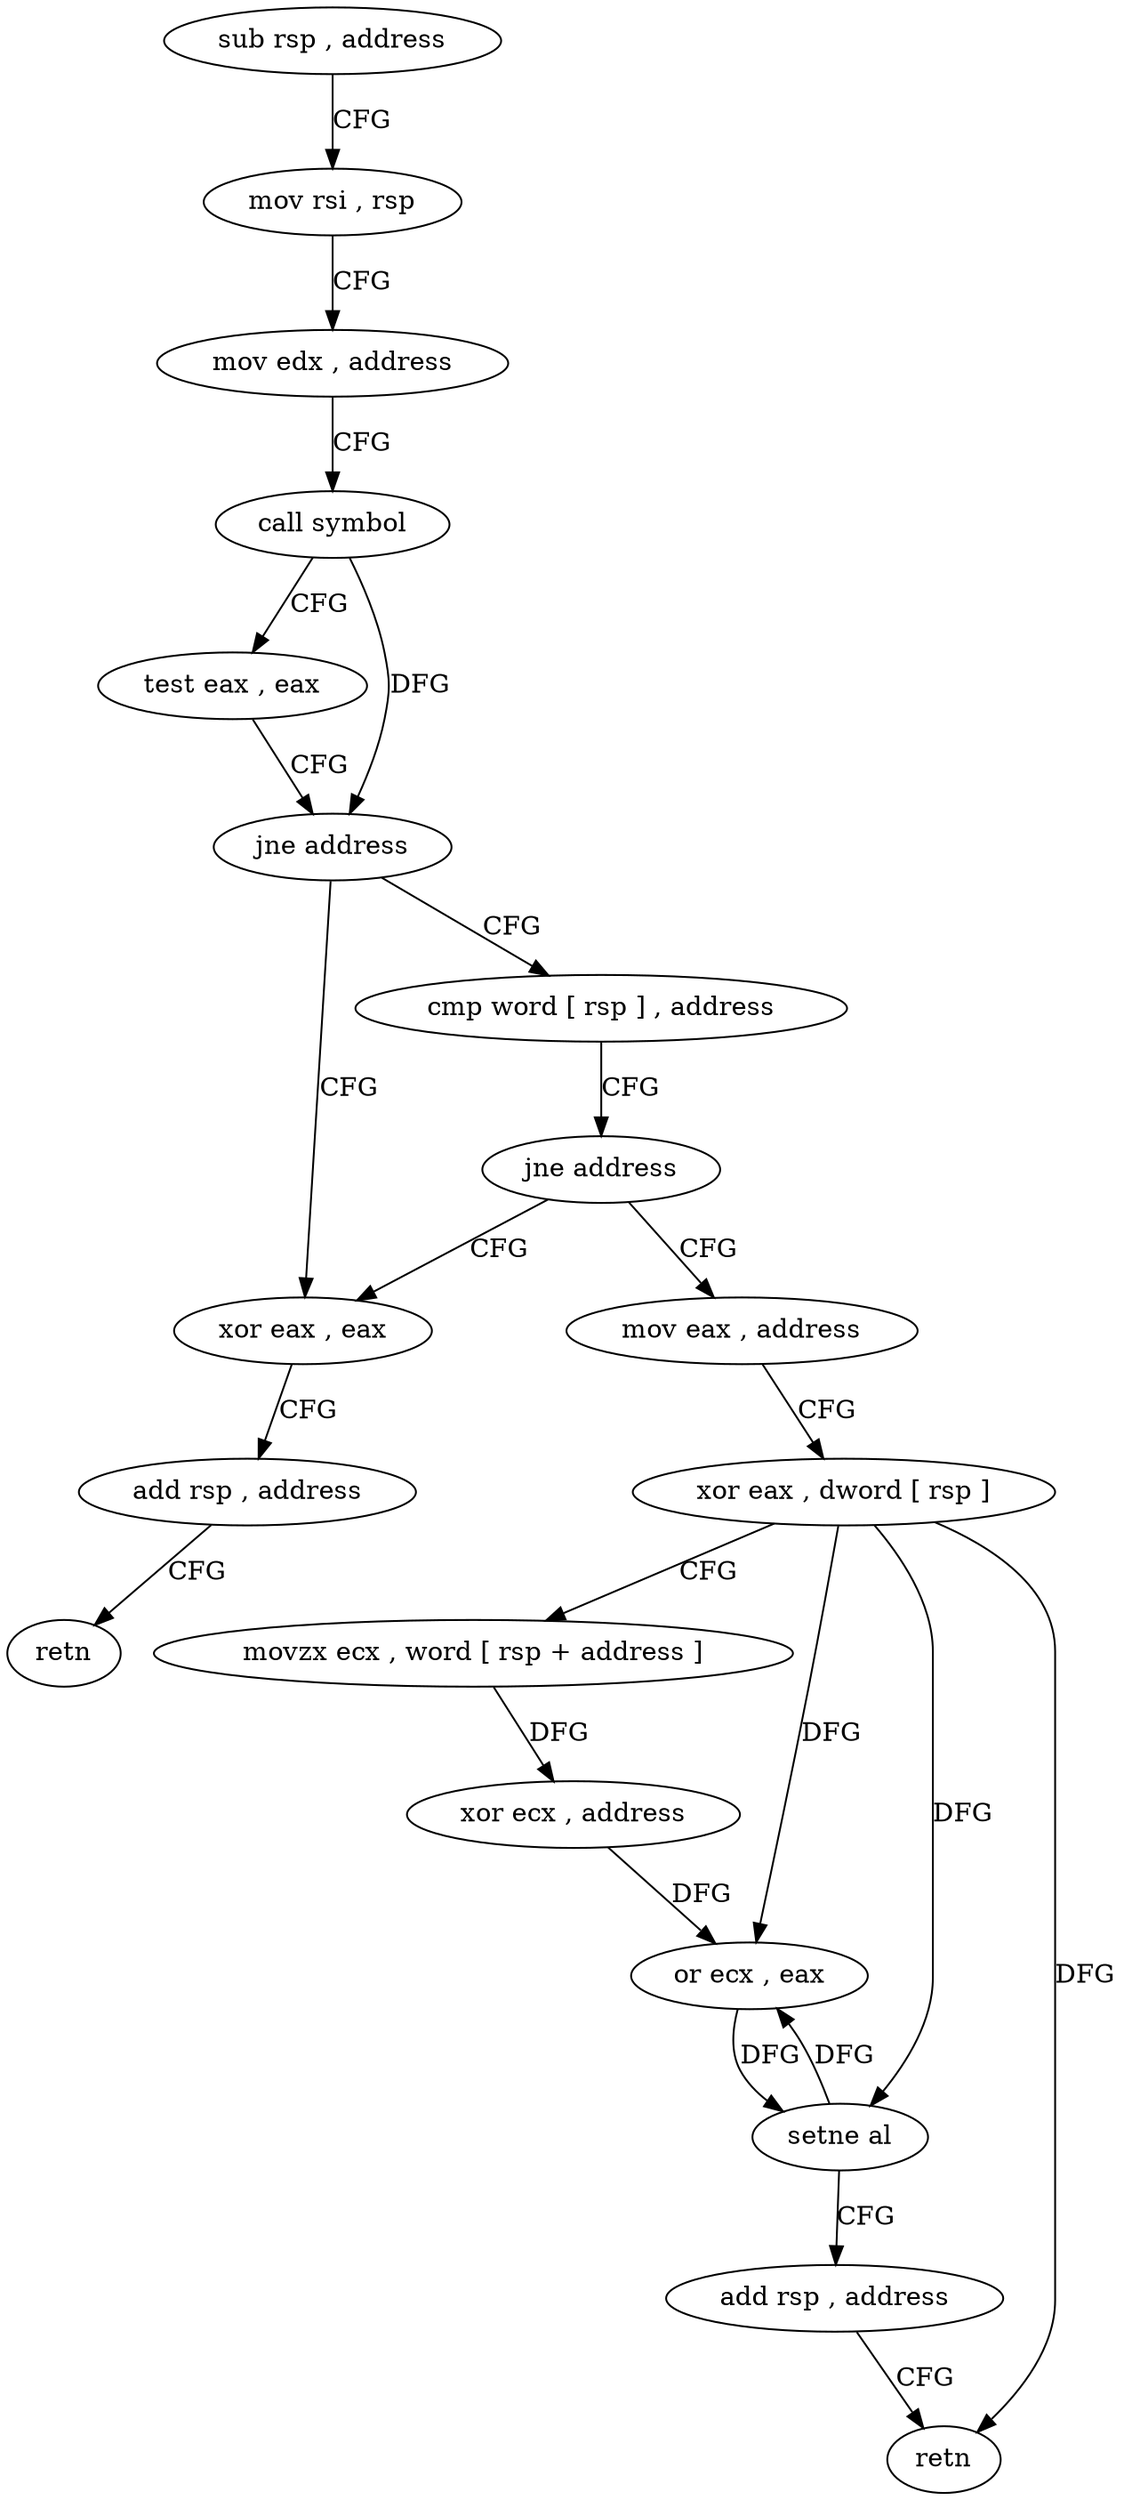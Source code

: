 digraph "func" {
"168720" [label = "sub rsp , address" ]
"168727" [label = "mov rsi , rsp" ]
"168730" [label = "mov edx , address" ]
"168735" [label = "call symbol" ]
"168740" [label = "test eax , eax" ]
"168742" [label = "jne address" ]
"168751" [label = "xor eax , eax" ]
"168744" [label = "cmp word [ rsp ] , address" ]
"168753" [label = "add rsp , address" ]
"168760" [label = "retn" ]
"168749" [label = "jne address" ]
"168761" [label = "mov eax , address" ]
"168766" [label = "xor eax , dword [ rsp ]" ]
"168769" [label = "movzx ecx , word [ rsp + address ]" ]
"168774" [label = "xor ecx , address" ]
"168777" [label = "or ecx , eax" ]
"168779" [label = "setne al" ]
"168782" [label = "add rsp , address" ]
"168789" [label = "retn" ]
"168720" -> "168727" [ label = "CFG" ]
"168727" -> "168730" [ label = "CFG" ]
"168730" -> "168735" [ label = "CFG" ]
"168735" -> "168740" [ label = "CFG" ]
"168735" -> "168742" [ label = "DFG" ]
"168740" -> "168742" [ label = "CFG" ]
"168742" -> "168751" [ label = "CFG" ]
"168742" -> "168744" [ label = "CFG" ]
"168751" -> "168753" [ label = "CFG" ]
"168744" -> "168749" [ label = "CFG" ]
"168753" -> "168760" [ label = "CFG" ]
"168749" -> "168761" [ label = "CFG" ]
"168749" -> "168751" [ label = "CFG" ]
"168761" -> "168766" [ label = "CFG" ]
"168766" -> "168769" [ label = "CFG" ]
"168766" -> "168777" [ label = "DFG" ]
"168766" -> "168779" [ label = "DFG" ]
"168766" -> "168789" [ label = "DFG" ]
"168769" -> "168774" [ label = "DFG" ]
"168774" -> "168777" [ label = "DFG" ]
"168777" -> "168779" [ label = "DFG" ]
"168779" -> "168782" [ label = "CFG" ]
"168779" -> "168777" [ label = "DFG" ]
"168782" -> "168789" [ label = "CFG" ]
}
